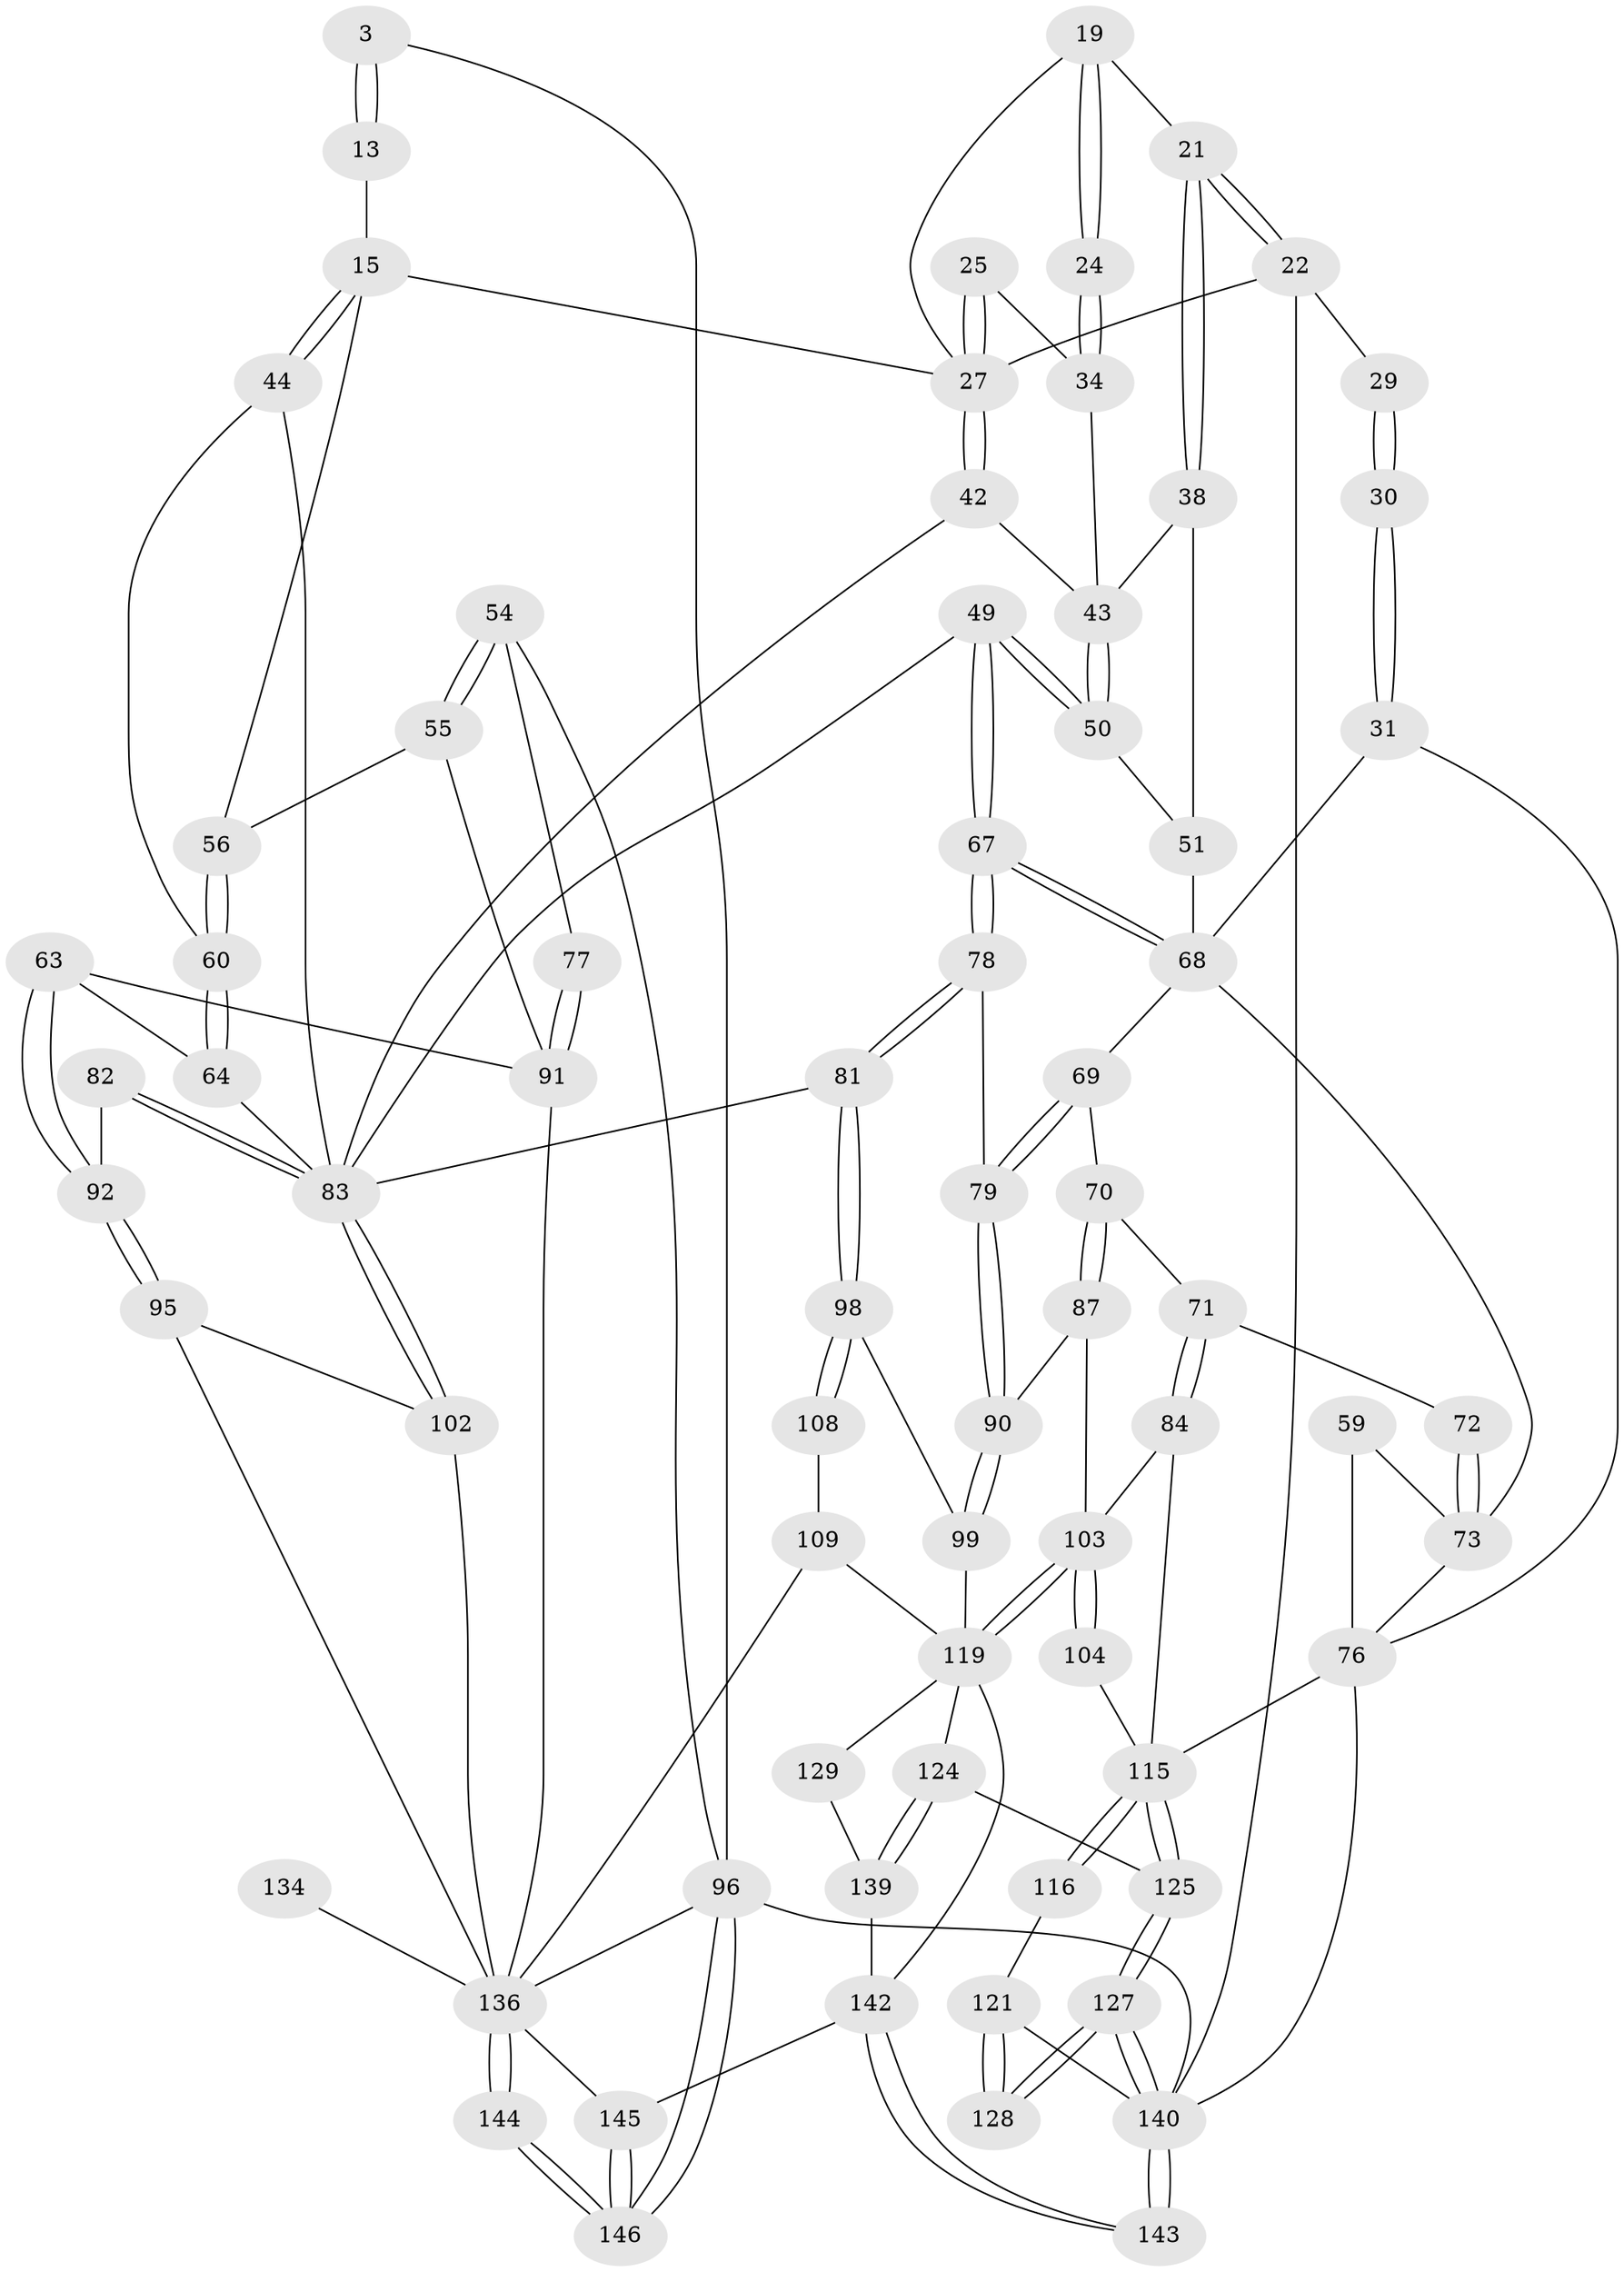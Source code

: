 // original degree distribution, {3: 0.02054794520547945, 4: 0.2465753424657534, 6: 0.2465753424657534, 5: 0.4863013698630137}
// Generated by graph-tools (version 1.1) at 2025/04/03/04/25 22:04:51]
// undirected, 73 vertices, 163 edges
graph export_dot {
graph [start="1"]
  node [color=gray90,style=filled];
  3 [pos="+1+0"];
  13 [pos="+0.862744473956169+0.12808448507534664",super="+2"];
  15 [pos="+0.7880646905964254+0.18475051109697163",super="+14+10"];
  19 [pos="+0.3856302801748385+0.10413541352777507"];
  21 [pos="+0.24049080756328545+0.1106696806203828",super="+20"];
  22 [pos="+0.22639193890058878+0.08714427947506086",super="+7"];
  24 [pos="+0.4151007549725812+0.13120371256947733"];
  25 [pos="+0.5634803637156748+0.13608919098917216",super="+17"];
  27 [pos="+0.5735220408812504+0.15332571726034155",super="+11+18"];
  29 [pos="+0+0",super="+28"];
  30 [pos="+0.1064271827132686+0.12451610507778904"];
  31 [pos="+0.04971511178519972+0.17955442494469878"];
  34 [pos="+0.43695502713947065+0.21232775947334417",super="+26+23"];
  38 [pos="+0.2464101804786614+0.19516728292067778",super="+37"];
  42 [pos="+0.566959138489333+0.19421771964243617"];
  43 [pos="+0.5224932527745331+0.2257821886220746",super="+35"];
  44 [pos="+0.7177234942881757+0.2863995149164263"];
  49 [pos="+0.5853059543798168+0.38269861101645214"];
  50 [pos="+0.54004398551579+0.32508377900044194"];
  51 [pos="+0.4010420237151952+0.28734309433266986",super="+46+39"];
  54 [pos="+1+0.17043566801938156"];
  55 [pos="+0.9452435173753073+0.22316327332120306"];
  56 [pos="+0.8747416787814789+0.2050235883631354"];
  59 [pos="+0.06306473998711913+0.31527038531880575"];
  60 [pos="+0.8590966241927206+0.3573275750262386"];
  63 [pos="+0.9022109941701132+0.43396833870530505"];
  64 [pos="+0.8873369615843382+0.43064125298952843"];
  67 [pos="+0.5394172194907952+0.41471414599084316"];
  68 [pos="+0.36797134951315097+0.37669532593320204",super="+52+53+41"];
  69 [pos="+0.35921576086884044+0.3908686326932764"];
  70 [pos="+0.3224589901860785+0.4240078929917773"];
  71 [pos="+0.2923871282794068+0.4276701639145164"];
  72 [pos="+0.2709281555681285+0.41602690843310863"];
  73 [pos="+0.10234986014213773+0.4429318520387897",super="+58+57+66"];
  76 [pos="+0+0.5660921088608678",super="+75+65"];
  77 [pos="+1+0.2904237116789591"];
  78 [pos="+0.5052223611549463+0.5095371941528681"];
  79 [pos="+0.4720541418607898+0.5335381182121968"];
  81 [pos="+0.6408016957588691+0.5874540418016477"];
  82 [pos="+0.7639686478503042+0.5520061054938654"];
  83 [pos="+0.7115625570982594+0.6243411467774971",super="+80+74"];
  84 [pos="+0.1660977338901941+0.5804935888974438"];
  87 [pos="+0.3479611778665091+0.5259129956756257"];
  90 [pos="+0.4669480305570227+0.5414019939406386"];
  91 [pos="+1+0.5067343589309795",super="+62+61"];
  92 [pos="+0.8948073811975489+0.5653381659375301"];
  95 [pos="+0.9114180893826029+0.5895688558854799"];
  96 [pos="+1+1",super="+4"];
  98 [pos="+0.546047679810147+0.6438225076101085"];
  99 [pos="+0.462909283317936+0.6080851736438749"];
  102 [pos="+0.7225856841224082+0.6588175537622042"];
  103 [pos="+0.3082632006368042+0.7179180771300844",super="+101+89"];
  104 [pos="+0.29091297446723646+0.7121406879559855"];
  108 [pos="+0.5462012722579287+0.647730239507286"];
  109 [pos="+0.5327268285477461+0.7702035207524002",super="+107"];
  115 [pos="+0.1952387845854662+0.7882516602773574",super="+112+85+86"];
  116 [pos="+0.13401469895085447+0.7239452332580877"];
  119 [pos="+0.3138071925746636+0.7462989824455823",super="+118+117"];
  121 [pos="+0.0648656482475332+0.7784107885735331",super="+120"];
  124 [pos="+0.2712042736480561+0.8807234335459396",super="+123"];
  125 [pos="+0.20185048832233335+0.8718362368181128"];
  127 [pos="+0.17134412117506542+0.8847938786370252"];
  128 [pos="+0.14262318189170922+0.8445751715599301"];
  129 [pos="+0.36887535939545685+0.7866361878891872"];
  134 [pos="+0.9356264449936709+0.8745873654010474"];
  136 [pos="+0.7199319774719954+0.9051394795874576",super="+135+106+105+133"];
  139 [pos="+0.3209888860858246+0.94792306360549",super="+132+130"];
  140 [pos="+0.1355705563099234+0.9150936885829735",super="+122+113+114"];
  142 [pos="+0.3820267254785088+1",super="+141+138+131"];
  143 [pos="+0+1"];
  144 [pos="+0.7546628236815529+1"];
  145 [pos="+0.46616717532059054+1",super="+137"];
  146 [pos="+0.7487051170577245+1"];
  3 -- 13 [weight=2];
  3 -- 13;
  3 -- 96;
  13 -- 15 [weight=2];
  15 -- 44;
  15 -- 44;
  15 -- 56;
  15 -- 27;
  19 -- 24;
  19 -- 24;
  19 -- 27;
  19 -- 21;
  21 -- 22;
  21 -- 22;
  21 -- 38 [weight=2];
  21 -- 38;
  22 -- 29 [weight=2];
  22 -- 140;
  22 -- 27;
  24 -- 34 [weight=2];
  24 -- 34;
  25 -- 27 [weight=3];
  25 -- 27;
  25 -- 34 [weight=2];
  27 -- 42;
  27 -- 42;
  29 -- 30 [weight=2];
  29 -- 30;
  30 -- 31;
  30 -- 31;
  31 -- 68;
  31 -- 76;
  34 -- 43;
  38 -- 51 [weight=2];
  38 -- 43;
  42 -- 43;
  42 -- 83;
  43 -- 50;
  43 -- 50;
  44 -- 60;
  44 -- 83;
  49 -- 50;
  49 -- 50;
  49 -- 67;
  49 -- 67;
  49 -- 83;
  50 -- 51;
  51 -- 68 [weight=2];
  54 -- 55;
  54 -- 55;
  54 -- 77;
  54 -- 96;
  55 -- 56;
  55 -- 91;
  56 -- 60;
  56 -- 60;
  59 -- 73;
  59 -- 76 [weight=2];
  60 -- 64;
  60 -- 64;
  63 -- 64;
  63 -- 92;
  63 -- 92;
  63 -- 91;
  64 -- 83;
  67 -- 68;
  67 -- 68;
  67 -- 78;
  67 -- 78;
  68 -- 69;
  68 -- 73 [weight=2];
  69 -- 70;
  69 -- 79;
  69 -- 79;
  70 -- 71;
  70 -- 87;
  70 -- 87;
  71 -- 72;
  71 -- 84;
  71 -- 84;
  72 -- 73 [weight=2];
  72 -- 73;
  73 -- 76;
  76 -- 140 [weight=2];
  76 -- 115;
  77 -- 91 [weight=2];
  77 -- 91;
  78 -- 79;
  78 -- 81;
  78 -- 81;
  79 -- 90;
  79 -- 90;
  81 -- 98;
  81 -- 98;
  81 -- 83;
  82 -- 83 [weight=2];
  82 -- 83;
  82 -- 92;
  83 -- 102;
  83 -- 102;
  84 -- 103;
  84 -- 115;
  87 -- 90;
  87 -- 103;
  90 -- 99;
  90 -- 99;
  91 -- 136;
  92 -- 95;
  92 -- 95;
  95 -- 102;
  95 -- 136;
  96 -- 146;
  96 -- 146;
  96 -- 140 [weight=2];
  96 -- 136;
  98 -- 99;
  98 -- 108;
  98 -- 108;
  99 -- 119;
  102 -- 136;
  103 -- 104 [weight=2];
  103 -- 104;
  103 -- 119 [weight=2];
  103 -- 119;
  104 -- 115;
  108 -- 109 [weight=2];
  109 -- 119;
  109 -- 136;
  115 -- 116 [weight=2];
  115 -- 116;
  115 -- 125;
  115 -- 125;
  116 -- 121;
  119 -- 124;
  119 -- 129;
  119 -- 142;
  121 -- 128 [weight=2];
  121 -- 128;
  121 -- 140;
  124 -- 125;
  124 -- 139 [weight=2];
  124 -- 139;
  125 -- 127;
  125 -- 127;
  127 -- 128;
  127 -- 128;
  127 -- 140;
  127 -- 140;
  129 -- 139;
  134 -- 136 [weight=3];
  136 -- 144 [weight=2];
  136 -- 144;
  136 -- 145;
  139 -- 142 [weight=2];
  140 -- 143 [weight=2];
  140 -- 143;
  142 -- 143;
  142 -- 143;
  142 -- 145 [weight=2];
  144 -- 146;
  144 -- 146;
  145 -- 146;
  145 -- 146;
}
